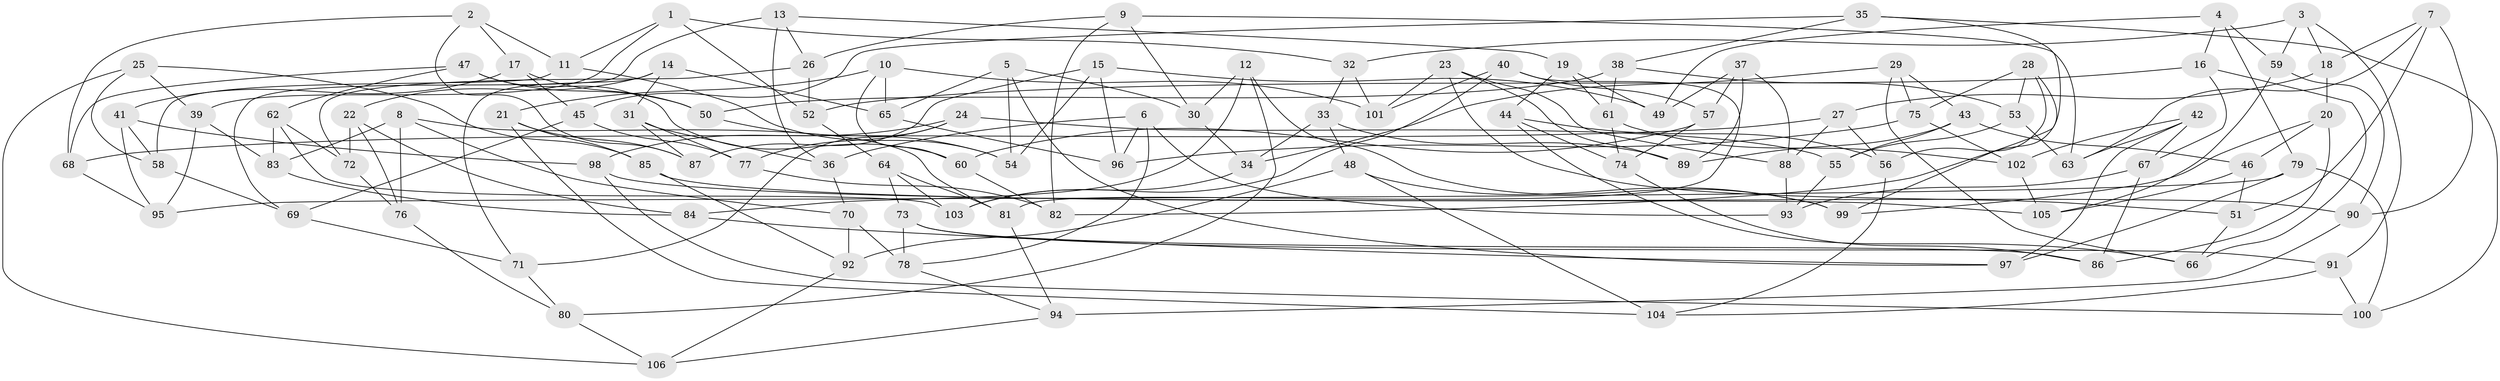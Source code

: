// coarse degree distribution, {8: 0.09433962264150944, 4: 0.3584905660377358, 6: 0.37735849056603776, 5: 0.03773584905660377, 7: 0.018867924528301886, 10: 0.05660377358490566, 11: 0.018867924528301886, 9: 0.018867924528301886, 3: 0.018867924528301886}
// Generated by graph-tools (version 1.1) at 2025/20/03/04/25 18:20:31]
// undirected, 106 vertices, 212 edges
graph export_dot {
graph [start="1"]
  node [color=gray90,style=filled];
  1;
  2;
  3;
  4;
  5;
  6;
  7;
  8;
  9;
  10;
  11;
  12;
  13;
  14;
  15;
  16;
  17;
  18;
  19;
  20;
  21;
  22;
  23;
  24;
  25;
  26;
  27;
  28;
  29;
  30;
  31;
  32;
  33;
  34;
  35;
  36;
  37;
  38;
  39;
  40;
  41;
  42;
  43;
  44;
  45;
  46;
  47;
  48;
  49;
  50;
  51;
  52;
  53;
  54;
  55;
  56;
  57;
  58;
  59;
  60;
  61;
  62;
  63;
  64;
  65;
  66;
  67;
  68;
  69;
  70;
  71;
  72;
  73;
  74;
  75;
  76;
  77;
  78;
  79;
  80;
  81;
  82;
  83;
  84;
  85;
  86;
  87;
  88;
  89;
  90;
  91;
  92;
  93;
  94;
  95;
  96;
  97;
  98;
  99;
  100;
  101;
  102;
  103;
  104;
  105;
  106;
  1 -- 32;
  1 -- 39;
  1 -- 52;
  1 -- 11;
  2 -- 68;
  2 -- 17;
  2 -- 87;
  2 -- 11;
  3 -- 32;
  3 -- 18;
  3 -- 59;
  3 -- 91;
  4 -- 59;
  4 -- 16;
  4 -- 49;
  4 -- 79;
  5 -- 65;
  5 -- 30;
  5 -- 54;
  5 -- 97;
  6 -- 96;
  6 -- 78;
  6 -- 93;
  6 -- 36;
  7 -- 90;
  7 -- 18;
  7 -- 51;
  7 -- 63;
  8 -- 76;
  8 -- 70;
  8 -- 81;
  8 -- 83;
  9 -- 63;
  9 -- 82;
  9 -- 30;
  9 -- 26;
  10 -- 101;
  10 -- 60;
  10 -- 65;
  10 -- 21;
  11 -- 58;
  11 -- 54;
  12 -- 80;
  12 -- 84;
  12 -- 30;
  12 -- 99;
  13 -- 26;
  13 -- 69;
  13 -- 19;
  13 -- 36;
  14 -- 31;
  14 -- 65;
  14 -- 22;
  14 -- 71;
  15 -- 96;
  15 -- 54;
  15 -- 87;
  15 -- 49;
  16 -- 67;
  16 -- 52;
  16 -- 66;
  17 -- 50;
  17 -- 41;
  17 -- 45;
  18 -- 20;
  18 -- 27;
  19 -- 61;
  19 -- 49;
  19 -- 44;
  20 -- 99;
  20 -- 86;
  20 -- 46;
  21 -- 104;
  21 -- 87;
  21 -- 85;
  22 -- 84;
  22 -- 76;
  22 -- 72;
  23 -- 88;
  23 -- 101;
  23 -- 89;
  23 -- 51;
  24 -- 98;
  24 -- 55;
  24 -- 71;
  24 -- 77;
  25 -- 58;
  25 -- 39;
  25 -- 106;
  25 -- 85;
  26 -- 72;
  26 -- 52;
  27 -- 56;
  27 -- 68;
  27 -- 88;
  28 -- 56;
  28 -- 99;
  28 -- 75;
  28 -- 53;
  29 -- 43;
  29 -- 66;
  29 -- 34;
  29 -- 75;
  30 -- 34;
  31 -- 87;
  31 -- 36;
  31 -- 77;
  32 -- 101;
  32 -- 33;
  33 -- 48;
  33 -- 34;
  33 -- 89;
  34 -- 103;
  35 -- 38;
  35 -- 100;
  35 -- 45;
  35 -- 82;
  36 -- 70;
  37 -- 88;
  37 -- 57;
  37 -- 89;
  37 -- 49;
  38 -- 50;
  38 -- 53;
  38 -- 61;
  39 -- 83;
  39 -- 95;
  40 -- 57;
  40 -- 81;
  40 -- 103;
  40 -- 101;
  41 -- 58;
  41 -- 98;
  41 -- 95;
  42 -- 102;
  42 -- 97;
  42 -- 63;
  42 -- 67;
  43 -- 89;
  43 -- 46;
  43 -- 55;
  44 -- 74;
  44 -- 66;
  44 -- 56;
  45 -- 77;
  45 -- 69;
  46 -- 105;
  46 -- 51;
  47 -- 60;
  47 -- 62;
  47 -- 50;
  47 -- 68;
  48 -- 99;
  48 -- 92;
  48 -- 104;
  50 -- 54;
  51 -- 66;
  52 -- 64;
  53 -- 63;
  53 -- 55;
  55 -- 93;
  56 -- 104;
  57 -- 74;
  57 -- 60;
  58 -- 69;
  59 -- 90;
  59 -- 105;
  60 -- 82;
  61 -- 102;
  61 -- 74;
  62 -- 103;
  62 -- 83;
  62 -- 72;
  64 -- 103;
  64 -- 73;
  64 -- 81;
  65 -- 96;
  67 -- 93;
  67 -- 86;
  68 -- 95;
  69 -- 71;
  70 -- 92;
  70 -- 78;
  71 -- 80;
  72 -- 76;
  73 -- 78;
  73 -- 91;
  73 -- 86;
  74 -- 86;
  75 -- 96;
  75 -- 102;
  76 -- 80;
  77 -- 82;
  78 -- 94;
  79 -- 100;
  79 -- 95;
  79 -- 97;
  80 -- 106;
  81 -- 94;
  83 -- 84;
  84 -- 97;
  85 -- 90;
  85 -- 92;
  88 -- 93;
  90 -- 94;
  91 -- 100;
  91 -- 104;
  92 -- 106;
  94 -- 106;
  98 -- 105;
  98 -- 100;
  102 -- 105;
}
